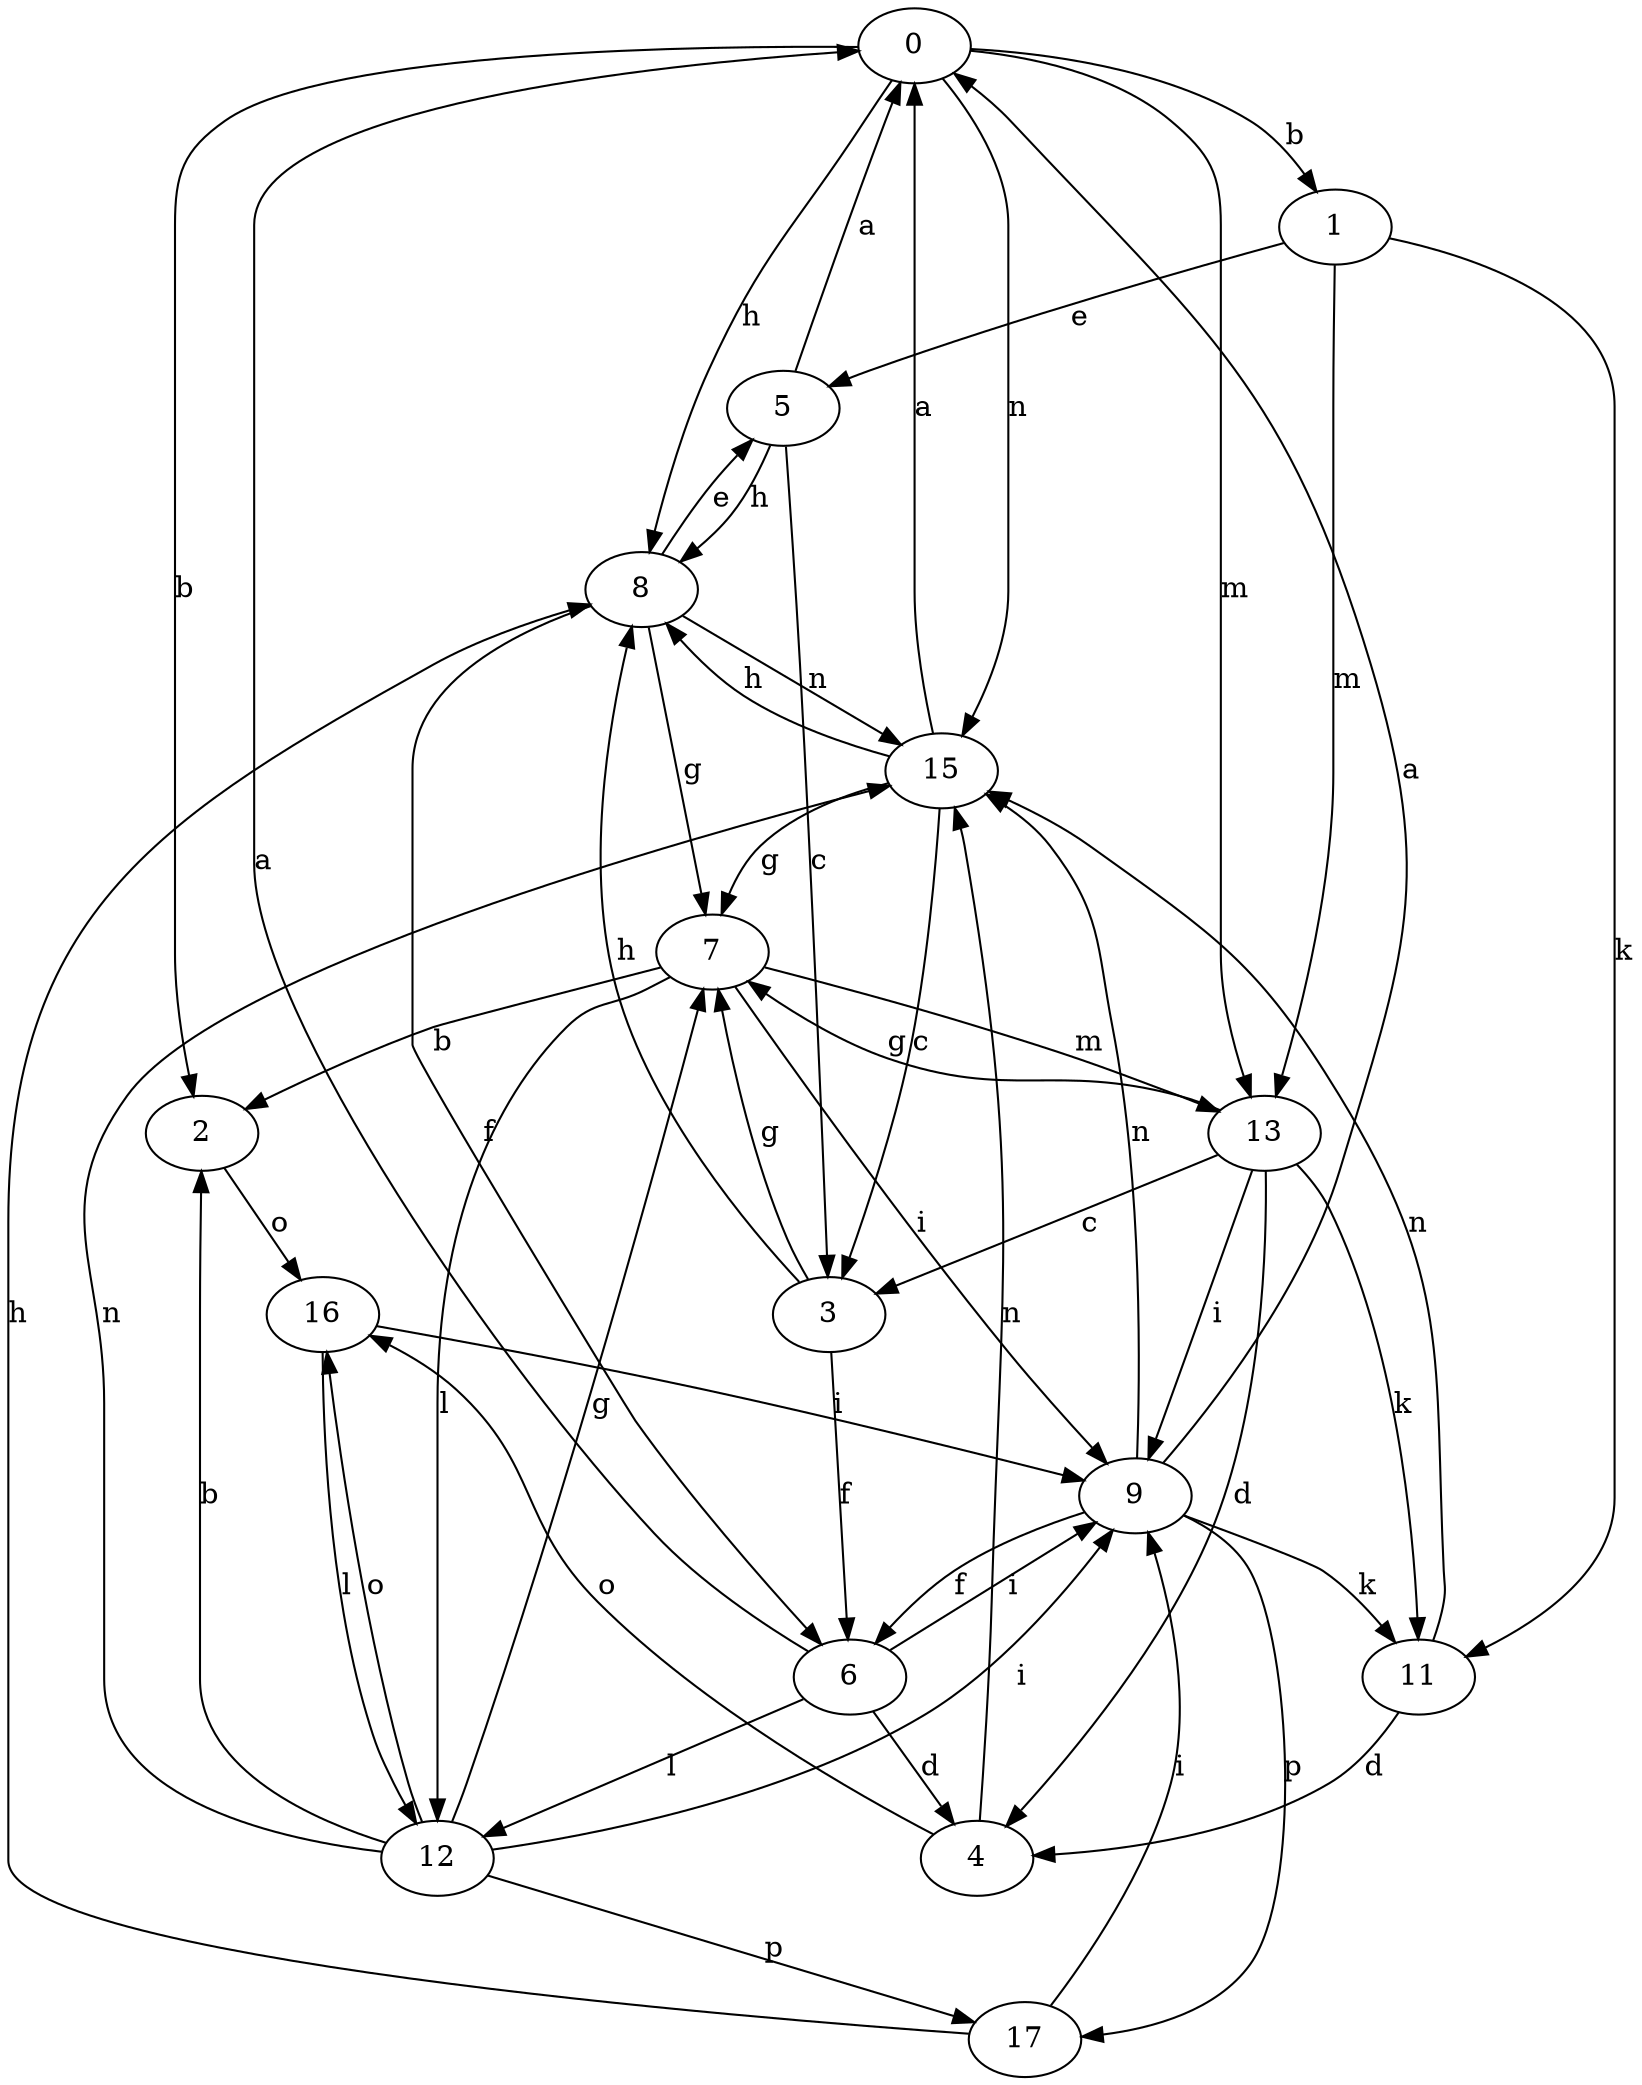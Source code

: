 strict digraph  {
0;
1;
2;
3;
4;
5;
6;
7;
8;
9;
11;
12;
13;
15;
16;
17;
0 -> 1  [label=b];
0 -> 2  [label=b];
0 -> 8  [label=h];
0 -> 13  [label=m];
0 -> 15  [label=n];
1 -> 5  [label=e];
1 -> 11  [label=k];
1 -> 13  [label=m];
2 -> 16  [label=o];
3 -> 6  [label=f];
3 -> 7  [label=g];
3 -> 8  [label=h];
4 -> 15  [label=n];
4 -> 16  [label=o];
5 -> 0  [label=a];
5 -> 3  [label=c];
5 -> 8  [label=h];
6 -> 0  [label=a];
6 -> 4  [label=d];
6 -> 9  [label=i];
6 -> 12  [label=l];
7 -> 2  [label=b];
7 -> 9  [label=i];
7 -> 12  [label=l];
7 -> 13  [label=m];
8 -> 5  [label=e];
8 -> 6  [label=f];
8 -> 7  [label=g];
8 -> 15  [label=n];
9 -> 0  [label=a];
9 -> 6  [label=f];
9 -> 11  [label=k];
9 -> 15  [label=n];
9 -> 17  [label=p];
11 -> 4  [label=d];
11 -> 15  [label=n];
12 -> 2  [label=b];
12 -> 7  [label=g];
12 -> 9  [label=i];
12 -> 15  [label=n];
12 -> 16  [label=o];
12 -> 17  [label=p];
13 -> 3  [label=c];
13 -> 4  [label=d];
13 -> 7  [label=g];
13 -> 9  [label=i];
13 -> 11  [label=k];
15 -> 0  [label=a];
15 -> 3  [label=c];
15 -> 7  [label=g];
15 -> 8  [label=h];
16 -> 9  [label=i];
16 -> 12  [label=l];
17 -> 8  [label=h];
17 -> 9  [label=i];
}
